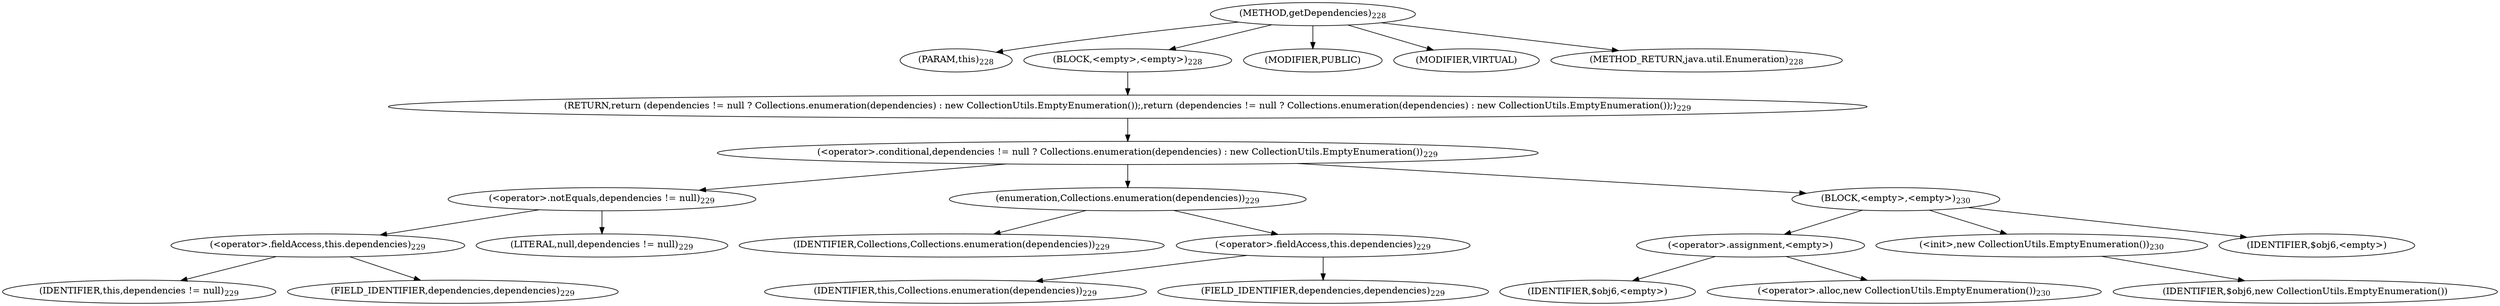 digraph "getDependencies" {  
"476" [label = <(METHOD,getDependencies)<SUB>228</SUB>> ]
"477" [label = <(PARAM,this)<SUB>228</SUB>> ]
"478" [label = <(BLOCK,&lt;empty&gt;,&lt;empty&gt;)<SUB>228</SUB>> ]
"479" [label = <(RETURN,return (dependencies != null ? Collections.enumeration(dependencies) : new CollectionUtils.EmptyEnumeration());,return (dependencies != null ? Collections.enumeration(dependencies) : new CollectionUtils.EmptyEnumeration());)<SUB>229</SUB>> ]
"480" [label = <(&lt;operator&gt;.conditional,dependencies != null ? Collections.enumeration(dependencies) : new CollectionUtils.EmptyEnumeration())<SUB>229</SUB>> ]
"481" [label = <(&lt;operator&gt;.notEquals,dependencies != null)<SUB>229</SUB>> ]
"482" [label = <(&lt;operator&gt;.fieldAccess,this.dependencies)<SUB>229</SUB>> ]
"483" [label = <(IDENTIFIER,this,dependencies != null)<SUB>229</SUB>> ]
"484" [label = <(FIELD_IDENTIFIER,dependencies,dependencies)<SUB>229</SUB>> ]
"485" [label = <(LITERAL,null,dependencies != null)<SUB>229</SUB>> ]
"486" [label = <(enumeration,Collections.enumeration(dependencies))<SUB>229</SUB>> ]
"487" [label = <(IDENTIFIER,Collections,Collections.enumeration(dependencies))<SUB>229</SUB>> ]
"488" [label = <(&lt;operator&gt;.fieldAccess,this.dependencies)<SUB>229</SUB>> ]
"489" [label = <(IDENTIFIER,this,Collections.enumeration(dependencies))<SUB>229</SUB>> ]
"490" [label = <(FIELD_IDENTIFIER,dependencies,dependencies)<SUB>229</SUB>> ]
"491" [label = <(BLOCK,&lt;empty&gt;,&lt;empty&gt;)<SUB>230</SUB>> ]
"492" [label = <(&lt;operator&gt;.assignment,&lt;empty&gt;)> ]
"493" [label = <(IDENTIFIER,$obj6,&lt;empty&gt;)> ]
"494" [label = <(&lt;operator&gt;.alloc,new CollectionUtils.EmptyEnumeration())<SUB>230</SUB>> ]
"495" [label = <(&lt;init&gt;,new CollectionUtils.EmptyEnumeration())<SUB>230</SUB>> ]
"496" [label = <(IDENTIFIER,$obj6,new CollectionUtils.EmptyEnumeration())> ]
"497" [label = <(IDENTIFIER,$obj6,&lt;empty&gt;)> ]
"498" [label = <(MODIFIER,PUBLIC)> ]
"499" [label = <(MODIFIER,VIRTUAL)> ]
"500" [label = <(METHOD_RETURN,java.util.Enumeration)<SUB>228</SUB>> ]
  "476" -> "477" 
  "476" -> "478" 
  "476" -> "498" 
  "476" -> "499" 
  "476" -> "500" 
  "478" -> "479" 
  "479" -> "480" 
  "480" -> "481" 
  "480" -> "486" 
  "480" -> "491" 
  "481" -> "482" 
  "481" -> "485" 
  "482" -> "483" 
  "482" -> "484" 
  "486" -> "487" 
  "486" -> "488" 
  "488" -> "489" 
  "488" -> "490" 
  "491" -> "492" 
  "491" -> "495" 
  "491" -> "497" 
  "492" -> "493" 
  "492" -> "494" 
  "495" -> "496" 
}

